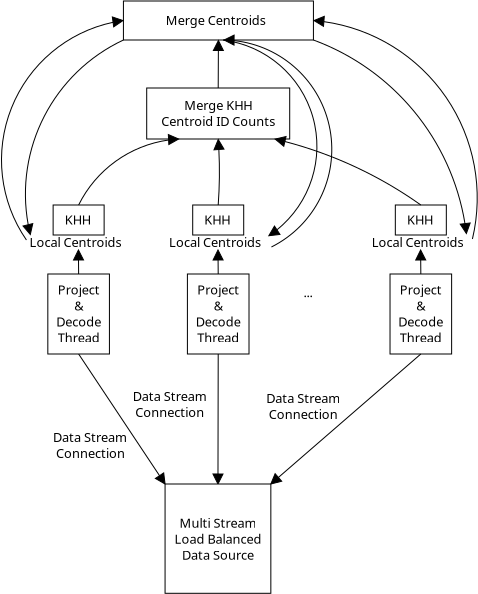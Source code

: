 <?xml version="1.0" encoding="UTF-8"?>
<dia:diagram xmlns:dia="http://www.lysator.liu.se/~alla/dia/">
  <dia:layer name="Background" visible="true" active="true">
    <dia:object type="Standard - Text" version="1" id="O0">
      <dia:attribute name="obj_pos">
        <dia:point val="16.45,25.55"/>
      </dia:attribute>
      <dia:attribute name="obj_bb">
        <dia:rectangle val="14.428,24.955;18.473,26.503"/>
      </dia:attribute>
      <dia:attribute name="text">
        <dia:composite type="text">
          <dia:attribute name="string">
            <dia:string>#Data Stream
Connection#</dia:string>
          </dia:attribute>
          <dia:attribute name="font">
            <dia:font family="sans" style="0" name="Helvetica"/>
          </dia:attribute>
          <dia:attribute name="height">
            <dia:real val="0.8"/>
          </dia:attribute>
          <dia:attribute name="pos">
            <dia:point val="16.45,25.55"/>
          </dia:attribute>
          <dia:attribute name="color">
            <dia:color val="#000000"/>
          </dia:attribute>
          <dia:attribute name="alignment">
            <dia:enum val="1"/>
          </dia:attribute>
        </dia:composite>
      </dia:attribute>
      <dia:attribute name="valign">
        <dia:enum val="3"/>
      </dia:attribute>
    </dia:object>
    <dia:object type="Standard - Line" version="0" id="O1">
      <dia:attribute name="obj_pos">
        <dia:point val="15.86,21.15"/>
      </dia:attribute>
      <dia:attribute name="obj_bb">
        <dia:rectangle val="15.86,21.15;20.182,27.65"/>
      </dia:attribute>
      <dia:attribute name="conn_endpoints">
        <dia:point val="15.86,21.15"/>
        <dia:point val="20.182,27.65"/>
      </dia:attribute>
      <dia:attribute name="numcp">
        <dia:int val="1"/>
      </dia:attribute>
      <dia:attribute name="line_width">
        <dia:real val="0"/>
      </dia:attribute>
      <dia:attribute name="end_arrow">
        <dia:enum val="3"/>
      </dia:attribute>
      <dia:attribute name="end_arrow_length">
        <dia:real val="0.5"/>
      </dia:attribute>
      <dia:attribute name="end_arrow_width">
        <dia:real val="0.5"/>
      </dia:attribute>
      <dia:connections>
        <dia:connection handle="0" to="O2" connection="6"/>
        <dia:connection handle="1" to="O27" connection="0"/>
      </dia:connections>
    </dia:object>
    <dia:group>
      <dia:group>
        <dia:group>
          <dia:object type="Standard - Box" version="0" id="O2">
            <dia:attribute name="obj_pos">
              <dia:point val="14.32,17.15"/>
            </dia:attribute>
            <dia:attribute name="obj_bb">
              <dia:rectangle val="14.32,17.15;17.4,21.15"/>
            </dia:attribute>
            <dia:attribute name="elem_corner">
              <dia:point val="14.32,17.15"/>
            </dia:attribute>
            <dia:attribute name="elem_width">
              <dia:real val="3.08"/>
            </dia:attribute>
            <dia:attribute name="elem_height">
              <dia:real val="4"/>
            </dia:attribute>
            <dia:attribute name="border_width">
              <dia:real val="0"/>
            </dia:attribute>
            <dia:attribute name="show_background">
              <dia:boolean val="true"/>
            </dia:attribute>
          </dia:object>
          <dia:object type="Standard - Text" version="1" id="O3">
            <dia:attribute name="obj_pos">
              <dia:point val="15.86,18.171"/>
            </dia:attribute>
            <dia:attribute name="obj_bb">
              <dia:rectangle val="14.643,17.576;17.078,20.724"/>
            </dia:attribute>
            <dia:attribute name="text">
              <dia:composite type="text">
                <dia:attribute name="string">
                  <dia:string>#Project
&amp;
Decode
Thread#</dia:string>
                </dia:attribute>
                <dia:attribute name="font">
                  <dia:font family="sans" style="0" name="Helvetica"/>
                </dia:attribute>
                <dia:attribute name="height">
                  <dia:real val="0.8"/>
                </dia:attribute>
                <dia:attribute name="pos">
                  <dia:point val="15.86,18.171"/>
                </dia:attribute>
                <dia:attribute name="color">
                  <dia:color val="#000000"/>
                </dia:attribute>
                <dia:attribute name="alignment">
                  <dia:enum val="1"/>
                </dia:attribute>
              </dia:composite>
            </dia:attribute>
            <dia:attribute name="valign">
              <dia:enum val="3"/>
            </dia:attribute>
          </dia:object>
        </dia:group>
        <dia:group>
          <dia:object type="Standard - Box" version="0" id="O4">
            <dia:attribute name="obj_pos">
              <dia:point val="14.585,13.7"/>
            </dia:attribute>
            <dia:attribute name="obj_bb">
              <dia:rectangle val="14.585,13.7;17.135,15.2"/>
            </dia:attribute>
            <dia:attribute name="elem_corner">
              <dia:point val="14.585,13.7"/>
            </dia:attribute>
            <dia:attribute name="elem_width">
              <dia:real val="2.55"/>
            </dia:attribute>
            <dia:attribute name="elem_height">
              <dia:real val="1.5"/>
            </dia:attribute>
            <dia:attribute name="border_width">
              <dia:real val="0"/>
            </dia:attribute>
            <dia:attribute name="show_background">
              <dia:boolean val="true"/>
            </dia:attribute>
          </dia:object>
          <dia:object type="Standard - Text" version="1" id="O5">
            <dia:attribute name="obj_pos">
              <dia:point val="15.168,14.671"/>
            </dia:attribute>
            <dia:attribute name="obj_bb">
              <dia:rectangle val="15.168,14.076;16.552,14.824"/>
            </dia:attribute>
            <dia:attribute name="text">
              <dia:composite type="text">
                <dia:attribute name="string">
                  <dia:string>#KHH#</dia:string>
                </dia:attribute>
                <dia:attribute name="font">
                  <dia:font family="sans" style="0" name="Helvetica"/>
                </dia:attribute>
                <dia:attribute name="height">
                  <dia:real val="0.8"/>
                </dia:attribute>
                <dia:attribute name="pos">
                  <dia:point val="15.168,14.671"/>
                </dia:attribute>
                <dia:attribute name="color">
                  <dia:color val="#000000"/>
                </dia:attribute>
                <dia:attribute name="alignment">
                  <dia:enum val="0"/>
                </dia:attribute>
              </dia:composite>
            </dia:attribute>
            <dia:attribute name="valign">
              <dia:enum val="3"/>
            </dia:attribute>
          </dia:object>
        </dia:group>
      </dia:group>
      <dia:object type="Standard - Line" version="0" id="O6">
        <dia:attribute name="obj_pos">
          <dia:point val="15.86,17.15"/>
        </dia:attribute>
        <dia:attribute name="obj_bb">
          <dia:rectangle val="15.604,15.95;16.104,17.15"/>
        </dia:attribute>
        <dia:attribute name="conn_endpoints">
          <dia:point val="15.86,17.15"/>
          <dia:point val="15.85,15.95"/>
        </dia:attribute>
        <dia:attribute name="numcp">
          <dia:int val="1"/>
        </dia:attribute>
        <dia:attribute name="line_width">
          <dia:real val="0"/>
        </dia:attribute>
        <dia:attribute name="end_arrow">
          <dia:enum val="3"/>
        </dia:attribute>
        <dia:attribute name="end_arrow_length">
          <dia:real val="0.5"/>
        </dia:attribute>
        <dia:attribute name="end_arrow_width">
          <dia:real val="0.5"/>
        </dia:attribute>
      </dia:object>
      <dia:object type="Standard - Text" version="1" id="O7">
        <dia:attribute name="obj_pos">
          <dia:point val="13.4,15.8"/>
        </dia:attribute>
        <dia:attribute name="obj_bb">
          <dia:rectangle val="13.4,15.205;18.32,15.953"/>
        </dia:attribute>
        <dia:attribute name="text">
          <dia:composite type="text">
            <dia:attribute name="string">
              <dia:string>#Local Centroids#</dia:string>
            </dia:attribute>
            <dia:attribute name="font">
              <dia:font family="sans" style="0" name="Helvetica"/>
            </dia:attribute>
            <dia:attribute name="height">
              <dia:real val="0.8"/>
            </dia:attribute>
            <dia:attribute name="pos">
              <dia:point val="13.4,15.8"/>
            </dia:attribute>
            <dia:attribute name="color">
              <dia:color val="#000000"/>
            </dia:attribute>
            <dia:attribute name="alignment">
              <dia:enum val="0"/>
            </dia:attribute>
          </dia:composite>
        </dia:attribute>
        <dia:attribute name="valign">
          <dia:enum val="3"/>
        </dia:attribute>
      </dia:object>
    </dia:group>
    <dia:group>
      <dia:group>
        <dia:group>
          <dia:object type="Standard - Box" version="0" id="O8">
            <dia:attribute name="obj_pos">
              <dia:point val="21.299,17.15"/>
            </dia:attribute>
            <dia:attribute name="obj_bb">
              <dia:rectangle val="21.299,17.15;24.379,21.15"/>
            </dia:attribute>
            <dia:attribute name="elem_corner">
              <dia:point val="21.299,17.15"/>
            </dia:attribute>
            <dia:attribute name="elem_width">
              <dia:real val="3.08"/>
            </dia:attribute>
            <dia:attribute name="elem_height">
              <dia:real val="4"/>
            </dia:attribute>
            <dia:attribute name="border_width">
              <dia:real val="0"/>
            </dia:attribute>
            <dia:attribute name="show_background">
              <dia:boolean val="true"/>
            </dia:attribute>
          </dia:object>
          <dia:object type="Standard - Text" version="1" id="O9">
            <dia:attribute name="obj_pos">
              <dia:point val="22.839,18.171"/>
            </dia:attribute>
            <dia:attribute name="obj_bb">
              <dia:rectangle val="21.622,17.576;24.057,20.724"/>
            </dia:attribute>
            <dia:attribute name="text">
              <dia:composite type="text">
                <dia:attribute name="string">
                  <dia:string>#Project
&amp;
Decode
Thread#</dia:string>
                </dia:attribute>
                <dia:attribute name="font">
                  <dia:font family="sans" style="0" name="Helvetica"/>
                </dia:attribute>
                <dia:attribute name="height">
                  <dia:real val="0.8"/>
                </dia:attribute>
                <dia:attribute name="pos">
                  <dia:point val="22.839,18.171"/>
                </dia:attribute>
                <dia:attribute name="color">
                  <dia:color val="#000000"/>
                </dia:attribute>
                <dia:attribute name="alignment">
                  <dia:enum val="1"/>
                </dia:attribute>
              </dia:composite>
            </dia:attribute>
            <dia:attribute name="valign">
              <dia:enum val="3"/>
            </dia:attribute>
          </dia:object>
        </dia:group>
        <dia:group>
          <dia:object type="Standard - Box" version="0" id="O10">
            <dia:attribute name="obj_pos">
              <dia:point val="21.564,13.7"/>
            </dia:attribute>
            <dia:attribute name="obj_bb">
              <dia:rectangle val="21.564,13.7;24.114,15.2"/>
            </dia:attribute>
            <dia:attribute name="elem_corner">
              <dia:point val="21.564,13.7"/>
            </dia:attribute>
            <dia:attribute name="elem_width">
              <dia:real val="2.55"/>
            </dia:attribute>
            <dia:attribute name="elem_height">
              <dia:real val="1.5"/>
            </dia:attribute>
            <dia:attribute name="border_width">
              <dia:real val="0"/>
            </dia:attribute>
            <dia:attribute name="show_background">
              <dia:boolean val="true"/>
            </dia:attribute>
          </dia:object>
          <dia:object type="Standard - Text" version="1" id="O11">
            <dia:attribute name="obj_pos">
              <dia:point val="22.147,14.671"/>
            </dia:attribute>
            <dia:attribute name="obj_bb">
              <dia:rectangle val="22.147,14.076;23.532,14.824"/>
            </dia:attribute>
            <dia:attribute name="text">
              <dia:composite type="text">
                <dia:attribute name="string">
                  <dia:string>#KHH#</dia:string>
                </dia:attribute>
                <dia:attribute name="font">
                  <dia:font family="sans" style="0" name="Helvetica"/>
                </dia:attribute>
                <dia:attribute name="height">
                  <dia:real val="0.8"/>
                </dia:attribute>
                <dia:attribute name="pos">
                  <dia:point val="22.147,14.671"/>
                </dia:attribute>
                <dia:attribute name="color">
                  <dia:color val="#000000"/>
                </dia:attribute>
                <dia:attribute name="alignment">
                  <dia:enum val="0"/>
                </dia:attribute>
              </dia:composite>
            </dia:attribute>
            <dia:attribute name="valign">
              <dia:enum val="3"/>
            </dia:attribute>
          </dia:object>
        </dia:group>
      </dia:group>
      <dia:object type="Standard - Line" version="0" id="O12">
        <dia:attribute name="obj_pos">
          <dia:point val="22.839,17.15"/>
        </dia:attribute>
        <dia:attribute name="obj_bb">
          <dia:rectangle val="22.584,15.95;23.084,17.15"/>
        </dia:attribute>
        <dia:attribute name="conn_endpoints">
          <dia:point val="22.839,17.15"/>
          <dia:point val="22.829,15.95"/>
        </dia:attribute>
        <dia:attribute name="numcp">
          <dia:int val="1"/>
        </dia:attribute>
        <dia:attribute name="line_width">
          <dia:real val="0"/>
        </dia:attribute>
        <dia:attribute name="end_arrow">
          <dia:enum val="3"/>
        </dia:attribute>
        <dia:attribute name="end_arrow_length">
          <dia:real val="0.5"/>
        </dia:attribute>
        <dia:attribute name="end_arrow_width">
          <dia:real val="0.5"/>
        </dia:attribute>
      </dia:object>
      <dia:object type="Standard - Text" version="1" id="O13">
        <dia:attribute name="obj_pos">
          <dia:point val="20.379,15.8"/>
        </dia:attribute>
        <dia:attribute name="obj_bb">
          <dia:rectangle val="20.379,15.205;25.299,15.953"/>
        </dia:attribute>
        <dia:attribute name="text">
          <dia:composite type="text">
            <dia:attribute name="string">
              <dia:string>#Local Centroids#</dia:string>
            </dia:attribute>
            <dia:attribute name="font">
              <dia:font family="sans" style="0" name="Helvetica"/>
            </dia:attribute>
            <dia:attribute name="height">
              <dia:real val="0.8"/>
            </dia:attribute>
            <dia:attribute name="pos">
              <dia:point val="20.379,15.8"/>
            </dia:attribute>
            <dia:attribute name="color">
              <dia:color val="#000000"/>
            </dia:attribute>
            <dia:attribute name="alignment">
              <dia:enum val="0"/>
            </dia:attribute>
          </dia:composite>
        </dia:attribute>
        <dia:attribute name="valign">
          <dia:enum val="3"/>
        </dia:attribute>
      </dia:object>
    </dia:group>
    <dia:group>
      <dia:group>
        <dia:group>
          <dia:object type="Standard - Box" version="0" id="O14">
            <dia:attribute name="obj_pos">
              <dia:point val="31.43,17.15"/>
            </dia:attribute>
            <dia:attribute name="obj_bb">
              <dia:rectangle val="31.43,17.15;34.51,21.15"/>
            </dia:attribute>
            <dia:attribute name="elem_corner">
              <dia:point val="31.43,17.15"/>
            </dia:attribute>
            <dia:attribute name="elem_width">
              <dia:real val="3.08"/>
            </dia:attribute>
            <dia:attribute name="elem_height">
              <dia:real val="4"/>
            </dia:attribute>
            <dia:attribute name="border_width">
              <dia:real val="0"/>
            </dia:attribute>
            <dia:attribute name="show_background">
              <dia:boolean val="true"/>
            </dia:attribute>
          </dia:object>
          <dia:object type="Standard - Text" version="1" id="O15">
            <dia:attribute name="obj_pos">
              <dia:point val="32.97,18.171"/>
            </dia:attribute>
            <dia:attribute name="obj_bb">
              <dia:rectangle val="31.753,17.576;34.188,20.724"/>
            </dia:attribute>
            <dia:attribute name="text">
              <dia:composite type="text">
                <dia:attribute name="string">
                  <dia:string>#Project
&amp;
Decode
Thread#</dia:string>
                </dia:attribute>
                <dia:attribute name="font">
                  <dia:font family="sans" style="0" name="Helvetica"/>
                </dia:attribute>
                <dia:attribute name="height">
                  <dia:real val="0.8"/>
                </dia:attribute>
                <dia:attribute name="pos">
                  <dia:point val="32.97,18.171"/>
                </dia:attribute>
                <dia:attribute name="color">
                  <dia:color val="#000000"/>
                </dia:attribute>
                <dia:attribute name="alignment">
                  <dia:enum val="1"/>
                </dia:attribute>
              </dia:composite>
            </dia:attribute>
            <dia:attribute name="valign">
              <dia:enum val="3"/>
            </dia:attribute>
          </dia:object>
        </dia:group>
        <dia:group>
          <dia:object type="Standard - Box" version="0" id="O16">
            <dia:attribute name="obj_pos">
              <dia:point val="31.695,13.7"/>
            </dia:attribute>
            <dia:attribute name="obj_bb">
              <dia:rectangle val="31.695,13.7;34.245,15.2"/>
            </dia:attribute>
            <dia:attribute name="elem_corner">
              <dia:point val="31.695,13.7"/>
            </dia:attribute>
            <dia:attribute name="elem_width">
              <dia:real val="2.55"/>
            </dia:attribute>
            <dia:attribute name="elem_height">
              <dia:real val="1.5"/>
            </dia:attribute>
            <dia:attribute name="border_width">
              <dia:real val="0"/>
            </dia:attribute>
            <dia:attribute name="show_background">
              <dia:boolean val="true"/>
            </dia:attribute>
          </dia:object>
          <dia:object type="Standard - Text" version="1" id="O17">
            <dia:attribute name="obj_pos">
              <dia:point val="32.278,14.671"/>
            </dia:attribute>
            <dia:attribute name="obj_bb">
              <dia:rectangle val="32.278,14.076;33.663,14.824"/>
            </dia:attribute>
            <dia:attribute name="text">
              <dia:composite type="text">
                <dia:attribute name="string">
                  <dia:string>#KHH#</dia:string>
                </dia:attribute>
                <dia:attribute name="font">
                  <dia:font family="sans" style="0" name="Helvetica"/>
                </dia:attribute>
                <dia:attribute name="height">
                  <dia:real val="0.8"/>
                </dia:attribute>
                <dia:attribute name="pos">
                  <dia:point val="32.278,14.671"/>
                </dia:attribute>
                <dia:attribute name="color">
                  <dia:color val="#000000"/>
                </dia:attribute>
                <dia:attribute name="alignment">
                  <dia:enum val="0"/>
                </dia:attribute>
              </dia:composite>
            </dia:attribute>
            <dia:attribute name="valign">
              <dia:enum val="3"/>
            </dia:attribute>
          </dia:object>
        </dia:group>
      </dia:group>
      <dia:object type="Standard - Line" version="0" id="O18">
        <dia:attribute name="obj_pos">
          <dia:point val="32.97,17.15"/>
        </dia:attribute>
        <dia:attribute name="obj_bb">
          <dia:rectangle val="32.714,15.95;33.214,17.15"/>
        </dia:attribute>
        <dia:attribute name="conn_endpoints">
          <dia:point val="32.97,17.15"/>
          <dia:point val="32.96,15.95"/>
        </dia:attribute>
        <dia:attribute name="numcp">
          <dia:int val="1"/>
        </dia:attribute>
        <dia:attribute name="line_width">
          <dia:real val="0"/>
        </dia:attribute>
        <dia:attribute name="end_arrow">
          <dia:enum val="3"/>
        </dia:attribute>
        <dia:attribute name="end_arrow_length">
          <dia:real val="0.5"/>
        </dia:attribute>
        <dia:attribute name="end_arrow_width">
          <dia:real val="0.5"/>
        </dia:attribute>
      </dia:object>
      <dia:object type="Standard - Text" version="1" id="O19">
        <dia:attribute name="obj_pos">
          <dia:point val="30.51,15.8"/>
        </dia:attribute>
        <dia:attribute name="obj_bb">
          <dia:rectangle val="30.51,15.205;35.43,15.953"/>
        </dia:attribute>
        <dia:attribute name="text">
          <dia:composite type="text">
            <dia:attribute name="string">
              <dia:string>#Local Centroids#</dia:string>
            </dia:attribute>
            <dia:attribute name="font">
              <dia:font family="sans" style="0" name="Helvetica"/>
            </dia:attribute>
            <dia:attribute name="height">
              <dia:real val="0.8"/>
            </dia:attribute>
            <dia:attribute name="pos">
              <dia:point val="30.51,15.8"/>
            </dia:attribute>
            <dia:attribute name="color">
              <dia:color val="#000000"/>
            </dia:attribute>
            <dia:attribute name="alignment">
              <dia:enum val="0"/>
            </dia:attribute>
          </dia:composite>
        </dia:attribute>
        <dia:attribute name="valign">
          <dia:enum val="3"/>
        </dia:attribute>
      </dia:object>
    </dia:group>
    <dia:object type="Standard - Line" version="0" id="O20">
      <dia:attribute name="obj_pos">
        <dia:point val="22.839,21.15"/>
      </dia:attribute>
      <dia:attribute name="obj_bb">
        <dia:rectangle val="22.578,21.15;23.078,27.65"/>
      </dia:attribute>
      <dia:attribute name="conn_endpoints">
        <dia:point val="22.839,21.15"/>
        <dia:point val="22.827,27.65"/>
      </dia:attribute>
      <dia:attribute name="numcp">
        <dia:int val="1"/>
      </dia:attribute>
      <dia:attribute name="line_width">
        <dia:real val="0"/>
      </dia:attribute>
      <dia:attribute name="end_arrow">
        <dia:enum val="3"/>
      </dia:attribute>
      <dia:attribute name="end_arrow_length">
        <dia:real val="0.5"/>
      </dia:attribute>
      <dia:attribute name="end_arrow_width">
        <dia:real val="0.5"/>
      </dia:attribute>
      <dia:connections>
        <dia:connection handle="0" to="O8" connection="6"/>
        <dia:connection handle="1" to="O27" connection="7"/>
      </dia:connections>
    </dia:object>
    <dia:object type="Standard - Line" version="0" id="O21">
      <dia:attribute name="obj_pos">
        <dia:point val="32.97,21.15"/>
      </dia:attribute>
      <dia:attribute name="obj_bb">
        <dia:rectangle val="25.471,21.15;32.97,27.65"/>
      </dia:attribute>
      <dia:attribute name="conn_endpoints">
        <dia:point val="32.97,21.15"/>
        <dia:point val="25.471,27.65"/>
      </dia:attribute>
      <dia:attribute name="numcp">
        <dia:int val="1"/>
      </dia:attribute>
      <dia:attribute name="line_width">
        <dia:real val="0"/>
      </dia:attribute>
      <dia:attribute name="end_arrow">
        <dia:enum val="3"/>
      </dia:attribute>
      <dia:attribute name="end_arrow_length">
        <dia:real val="0.5"/>
      </dia:attribute>
      <dia:attribute name="end_arrow_width">
        <dia:real val="0.5"/>
      </dia:attribute>
      <dia:connections>
        <dia:connection handle="0" to="O14" connection="6"/>
        <dia:connection handle="1" to="O27" connection="4"/>
      </dia:connections>
    </dia:object>
    <dia:object type="Standard - Text" version="1" id="O22">
      <dia:attribute name="obj_pos">
        <dia:point val="27.1,18.314"/>
      </dia:attribute>
      <dia:attribute name="obj_bb">
        <dia:rectangle val="27.1,17.719;27.707,18.466"/>
      </dia:attribute>
      <dia:attribute name="text">
        <dia:composite type="text">
          <dia:attribute name="string">
            <dia:string>#...#</dia:string>
          </dia:attribute>
          <dia:attribute name="font">
            <dia:font family="sans" style="0" name="Helvetica"/>
          </dia:attribute>
          <dia:attribute name="height">
            <dia:real val="0.8"/>
          </dia:attribute>
          <dia:attribute name="pos">
            <dia:point val="27.1,18.314"/>
          </dia:attribute>
          <dia:attribute name="color">
            <dia:color val="#000000"/>
          </dia:attribute>
          <dia:attribute name="alignment">
            <dia:enum val="0"/>
          </dia:attribute>
        </dia:composite>
      </dia:attribute>
      <dia:attribute name="valign">
        <dia:enum val="3"/>
      </dia:attribute>
    </dia:object>
    <dia:group>
      <dia:object type="Standard - Box" version="0" id="O23">
        <dia:attribute name="obj_pos">
          <dia:point val="19.264,7.85"/>
        </dia:attribute>
        <dia:attribute name="obj_bb">
          <dia:rectangle val="19.264,7.85;26.414,10.4"/>
        </dia:attribute>
        <dia:attribute name="elem_corner">
          <dia:point val="19.264,7.85"/>
        </dia:attribute>
        <dia:attribute name="elem_width">
          <dia:real val="7.15"/>
        </dia:attribute>
        <dia:attribute name="elem_height">
          <dia:real val="2.55"/>
        </dia:attribute>
        <dia:attribute name="border_width">
          <dia:real val="0"/>
        </dia:attribute>
        <dia:attribute name="show_background">
          <dia:boolean val="true"/>
        </dia:attribute>
      </dia:object>
      <dia:object type="Standard - Text" version="1" id="O24">
        <dia:attribute name="obj_pos">
          <dia:point val="22.839,8.946"/>
        </dia:attribute>
        <dia:attribute name="obj_bb">
          <dia:rectangle val="19.818,8.351;25.861,9.899"/>
        </dia:attribute>
        <dia:attribute name="text">
          <dia:composite type="text">
            <dia:attribute name="string">
              <dia:string>#Merge KHH
Centroid ID Counts#</dia:string>
            </dia:attribute>
            <dia:attribute name="font">
              <dia:font family="sans" style="0" name="Helvetica"/>
            </dia:attribute>
            <dia:attribute name="height">
              <dia:real val="0.8"/>
            </dia:attribute>
            <dia:attribute name="pos">
              <dia:point val="22.839,8.946"/>
            </dia:attribute>
            <dia:attribute name="color">
              <dia:color val="#000000"/>
            </dia:attribute>
            <dia:attribute name="alignment">
              <dia:enum val="1"/>
            </dia:attribute>
          </dia:composite>
        </dia:attribute>
        <dia:attribute name="valign">
          <dia:enum val="3"/>
        </dia:attribute>
      </dia:object>
    </dia:group>
    <dia:group>
      <dia:object type="Standard - Box" version="0" id="O25">
        <dia:attribute name="obj_pos">
          <dia:point val="18.1,3.5"/>
        </dia:attribute>
        <dia:attribute name="obj_bb">
          <dia:rectangle val="18.1,3.5;27.6,5.45"/>
        </dia:attribute>
        <dia:attribute name="elem_corner">
          <dia:point val="18.1,3.5"/>
        </dia:attribute>
        <dia:attribute name="elem_width">
          <dia:real val="9.5"/>
        </dia:attribute>
        <dia:attribute name="elem_height">
          <dia:real val="1.95"/>
        </dia:attribute>
        <dia:attribute name="border_width">
          <dia:real val="0"/>
        </dia:attribute>
        <dia:attribute name="show_background">
          <dia:boolean val="true"/>
        </dia:attribute>
      </dia:object>
      <dia:object type="Standard - Text" version="1" id="O26">
        <dia:attribute name="obj_pos">
          <dia:point val="20.22,4.696"/>
        </dia:attribute>
        <dia:attribute name="obj_bb">
          <dia:rectangle val="20.22,4.101;25.48,4.849"/>
        </dia:attribute>
        <dia:attribute name="text">
          <dia:composite type="text">
            <dia:attribute name="string">
              <dia:string>#Merge Centroids#</dia:string>
            </dia:attribute>
            <dia:attribute name="font">
              <dia:font family="sans" style="0" name="Helvetica"/>
            </dia:attribute>
            <dia:attribute name="height">
              <dia:real val="0.8"/>
            </dia:attribute>
            <dia:attribute name="pos">
              <dia:point val="20.22,4.696"/>
            </dia:attribute>
            <dia:attribute name="color">
              <dia:color val="#000000"/>
            </dia:attribute>
            <dia:attribute name="alignment">
              <dia:enum val="0"/>
            </dia:attribute>
          </dia:composite>
        </dia:attribute>
        <dia:attribute name="valign">
          <dia:enum val="3"/>
        </dia:attribute>
      </dia:object>
    </dia:group>
    <dia:group>
      <dia:object type="Geometric - Perfect Square" version="1" id="O27">
        <dia:attribute name="obj_pos">
          <dia:point val="20.182,27.65"/>
        </dia:attribute>
        <dia:attribute name="obj_bb">
          <dia:rectangle val="20.182,27.65;25.471,33.115"/>
        </dia:attribute>
        <dia:attribute name="meta">
          <dia:composite type="dict"/>
        </dia:attribute>
        <dia:attribute name="elem_corner">
          <dia:point val="20.182,27.65"/>
        </dia:attribute>
        <dia:attribute name="elem_width">
          <dia:real val="5.289"/>
        </dia:attribute>
        <dia:attribute name="elem_height">
          <dia:real val="5.465"/>
        </dia:attribute>
        <dia:attribute name="line_width">
          <dia:real val="0"/>
        </dia:attribute>
        <dia:attribute name="line_colour">
          <dia:color val="#000000"/>
        </dia:attribute>
        <dia:attribute name="fill_colour">
          <dia:color val="#ffffff"/>
        </dia:attribute>
        <dia:attribute name="show_background">
          <dia:boolean val="true"/>
        </dia:attribute>
        <dia:attribute name="line_style">
          <dia:enum val="0"/>
          <dia:real val="1"/>
        </dia:attribute>
        <dia:attribute name="flip_horizontal">
          <dia:boolean val="false"/>
        </dia:attribute>
        <dia:attribute name="flip_vertical">
          <dia:boolean val="false"/>
        </dia:attribute>
        <dia:attribute name="subscale">
          <dia:real val="1"/>
        </dia:attribute>
      </dia:object>
      <dia:object type="Standard - Text" version="1" id="O28">
        <dia:attribute name="obj_pos">
          <dia:point val="22.827,29.832"/>
        </dia:attribute>
        <dia:attribute name="obj_bb">
          <dia:rectangle val="20.474,29.238;25.179,31.585"/>
        </dia:attribute>
        <dia:attribute name="text">
          <dia:composite type="text">
            <dia:attribute name="string">
              <dia:string>#Multi Stream
Load Balanced
Data Source#</dia:string>
            </dia:attribute>
            <dia:attribute name="font">
              <dia:font family="sans" style="0" name="Helvetica"/>
            </dia:attribute>
            <dia:attribute name="height">
              <dia:real val="0.8"/>
            </dia:attribute>
            <dia:attribute name="pos">
              <dia:point val="22.827,29.832"/>
            </dia:attribute>
            <dia:attribute name="color">
              <dia:color val="#000000"/>
            </dia:attribute>
            <dia:attribute name="alignment">
              <dia:enum val="1"/>
            </dia:attribute>
          </dia:composite>
        </dia:attribute>
        <dia:attribute name="valign">
          <dia:enum val="3"/>
        </dia:attribute>
      </dia:object>
    </dia:group>
    <dia:object type="Standard - Text" version="1" id="O29">
      <dia:attribute name="obj_pos">
        <dia:point val="27.093,23.595"/>
      </dia:attribute>
      <dia:attribute name="obj_bb">
        <dia:rectangle val="25.07,23;29.115,24.547"/>
      </dia:attribute>
      <dia:attribute name="text">
        <dia:composite type="text">
          <dia:attribute name="string">
            <dia:string>#Data Stream
Connection#</dia:string>
          </dia:attribute>
          <dia:attribute name="font">
            <dia:font family="sans" style="0" name="Helvetica"/>
          </dia:attribute>
          <dia:attribute name="height">
            <dia:real val="0.8"/>
          </dia:attribute>
          <dia:attribute name="pos">
            <dia:point val="27.093,23.595"/>
          </dia:attribute>
          <dia:attribute name="color">
            <dia:color val="#000000"/>
          </dia:attribute>
          <dia:attribute name="alignment">
            <dia:enum val="1"/>
          </dia:attribute>
        </dia:composite>
      </dia:attribute>
      <dia:attribute name="valign">
        <dia:enum val="3"/>
      </dia:attribute>
    </dia:object>
    <dia:object type="Standard - Text" version="1" id="O30">
      <dia:attribute name="obj_pos">
        <dia:point val="20.413,23.495"/>
      </dia:attribute>
      <dia:attribute name="obj_bb">
        <dia:rectangle val="18.39,22.9;22.435,24.448"/>
      </dia:attribute>
      <dia:attribute name="text">
        <dia:composite type="text">
          <dia:attribute name="string">
            <dia:string>#Data Stream
Connection#</dia:string>
          </dia:attribute>
          <dia:attribute name="font">
            <dia:font family="sans" style="0" name="Helvetica"/>
          </dia:attribute>
          <dia:attribute name="height">
            <dia:real val="0.8"/>
          </dia:attribute>
          <dia:attribute name="pos">
            <dia:point val="20.413,23.495"/>
          </dia:attribute>
          <dia:attribute name="color">
            <dia:color val="#000000"/>
          </dia:attribute>
          <dia:attribute name="alignment">
            <dia:enum val="1"/>
          </dia:attribute>
        </dia:composite>
      </dia:attribute>
      <dia:attribute name="valign">
        <dia:enum val="3"/>
      </dia:attribute>
    </dia:object>
    <dia:object type="Standard - Arc" version="0" id="O31">
      <dia:attribute name="obj_pos">
        <dia:point val="15.86,13.7"/>
      </dia:attribute>
      <dia:attribute name="obj_bb">
        <dia:rectangle val="15.825,8.945;22.874,13.735"/>
      </dia:attribute>
      <dia:attribute name="conn_endpoints">
        <dia:point val="15.86,13.7"/>
        <dia:point val="22.839,9.125"/>
      </dia:attribute>
      <dia:attribute name="curve_distance">
        <dia:real val="-0.819"/>
      </dia:attribute>
      <dia:attribute name="line_width">
        <dia:real val="0.05"/>
      </dia:attribute>
      <dia:attribute name="end_arrow">
        <dia:enum val="3"/>
      </dia:attribute>
      <dia:attribute name="end_arrow_length">
        <dia:real val="0.5"/>
      </dia:attribute>
      <dia:attribute name="end_arrow_width">
        <dia:real val="0.5"/>
      </dia:attribute>
      <dia:connections>
        <dia:connection handle="0" to="O4" connection="1"/>
        <dia:connection handle="1" to="O23" connection="8"/>
      </dia:connections>
    </dia:object>
    <dia:object type="Standard - Arc" version="0" id="O32">
      <dia:attribute name="obj_pos">
        <dia:point val="22.839,13.7"/>
      </dia:attribute>
      <dia:attribute name="obj_bb">
        <dia:rectangle val="22.59,10.369;23.169,13.725"/>
      </dia:attribute>
      <dia:attribute name="conn_endpoints">
        <dia:point val="22.839,13.7"/>
        <dia:point val="22.839,10.4"/>
      </dia:attribute>
      <dia:attribute name="curve_distance">
        <dia:real val="0.061"/>
      </dia:attribute>
      <dia:attribute name="line_width">
        <dia:real val="0.05"/>
      </dia:attribute>
      <dia:attribute name="end_arrow">
        <dia:enum val="3"/>
      </dia:attribute>
      <dia:attribute name="end_arrow_length">
        <dia:real val="0.5"/>
      </dia:attribute>
      <dia:attribute name="end_arrow_width">
        <dia:real val="0.5"/>
      </dia:attribute>
      <dia:connections>
        <dia:connection handle="0" to="O10" connection="1"/>
        <dia:connection handle="1" to="O23" connection="6"/>
      </dia:connections>
    </dia:object>
    <dia:object type="Standard - Arc" version="0" id="O33">
      <dia:attribute name="obj_pos">
        <dia:point val="32.97,13.7"/>
      </dia:attribute>
      <dia:attribute name="obj_bb">
        <dia:rectangle val="22.806,9.0;33.003,13.733"/>
      </dia:attribute>
      <dia:attribute name="conn_endpoints">
        <dia:point val="32.97,13.7"/>
        <dia:point val="22.839,9.125"/>
      </dia:attribute>
      <dia:attribute name="curve_distance">
        <dia:real val="0.39"/>
      </dia:attribute>
      <dia:attribute name="line_width">
        <dia:real val="0.05"/>
      </dia:attribute>
      <dia:attribute name="end_arrow">
        <dia:enum val="3"/>
      </dia:attribute>
      <dia:attribute name="end_arrow_length">
        <dia:real val="0.5"/>
      </dia:attribute>
      <dia:attribute name="end_arrow_width">
        <dia:real val="0.5"/>
      </dia:attribute>
      <dia:connections>
        <dia:connection handle="0" to="O16" connection="1"/>
        <dia:connection handle="1" to="O23" connection="8"/>
      </dia:connections>
    </dia:object>
    <dia:object type="Standard - Line" version="0" id="O34">
      <dia:attribute name="obj_pos">
        <dia:point val="22.839,7.85"/>
      </dia:attribute>
      <dia:attribute name="obj_bb">
        <dia:rectangle val="22.557,5.394;23.138,7.875"/>
      </dia:attribute>
      <dia:attribute name="conn_endpoints">
        <dia:point val="22.839,7.85"/>
        <dia:point val="22.85,5.45"/>
      </dia:attribute>
      <dia:attribute name="numcp">
        <dia:int val="1"/>
      </dia:attribute>
      <dia:attribute name="line_width">
        <dia:real val="0.05"/>
      </dia:attribute>
      <dia:attribute name="end_arrow">
        <dia:enum val="3"/>
      </dia:attribute>
      <dia:attribute name="end_arrow_length">
        <dia:real val="0.5"/>
      </dia:attribute>
      <dia:attribute name="end_arrow_width">
        <dia:real val="0.5"/>
      </dia:attribute>
      <dia:connections>
        <dia:connection handle="0" to="O23" connection="1"/>
        <dia:connection handle="1" to="O25" connection="6"/>
      </dia:connections>
    </dia:object>
    <dia:object type="Standard - Arc" version="0" id="O35">
      <dia:attribute name="obj_pos">
        <dia:point val="18.1,5.45"/>
      </dia:attribute>
      <dia:attribute name="obj_bb">
        <dia:rectangle val="13.036,5.417;18.133,15.233"/>
      </dia:attribute>
      <dia:attribute name="conn_endpoints">
        <dia:point val="18.1,5.45"/>
        <dia:point val="13.45,15.2"/>
      </dia:attribute>
      <dia:attribute name="curve_distance">
        <dia:real val="1.934"/>
      </dia:attribute>
      <dia:attribute name="line_width">
        <dia:real val="0.05"/>
      </dia:attribute>
      <dia:attribute name="end_arrow">
        <dia:enum val="3"/>
      </dia:attribute>
      <dia:attribute name="end_arrow_length">
        <dia:real val="0.5"/>
      </dia:attribute>
      <dia:attribute name="end_arrow_width">
        <dia:real val="0.5"/>
      </dia:attribute>
      <dia:connections>
        <dia:connection handle="0" to="O25" connection="5"/>
      </dia:connections>
    </dia:object>
    <dia:object type="Standard - Arc" version="0" id="O36">
      <dia:attribute name="obj_pos">
        <dia:point val="13.25,15.45"/>
      </dia:attribute>
      <dia:attribute name="obj_bb">
        <dia:rectangle val="11.979,4.261;18.133,15.483"/>
      </dia:attribute>
      <dia:attribute name="conn_endpoints">
        <dia:point val="13.25,15.45"/>
        <dia:point val="18.1,4.475"/>
      </dia:attribute>
      <dia:attribute name="curve_distance">
        <dia:real val="-3.357"/>
      </dia:attribute>
      <dia:attribute name="line_width">
        <dia:real val="0.05"/>
      </dia:attribute>
      <dia:attribute name="end_arrow">
        <dia:enum val="3"/>
      </dia:attribute>
      <dia:attribute name="end_arrow_length">
        <dia:real val="0.5"/>
      </dia:attribute>
      <dia:attribute name="end_arrow_width">
        <dia:real val="0.5"/>
      </dia:attribute>
      <dia:connections>
        <dia:connection handle="1" to="O25" connection="3"/>
      </dia:connections>
    </dia:object>
    <dia:object type="Standard - Arc" version="0" id="O37">
      <dia:attribute name="obj_pos">
        <dia:point val="27.6,5.45"/>
      </dia:attribute>
      <dia:attribute name="obj_bb">
        <dia:rectangle val="27.565,5.415;35.474,15.185"/>
      </dia:attribute>
      <dia:attribute name="conn_endpoints">
        <dia:point val="27.6,5.45"/>
        <dia:point val="35.25,15.15"/>
      </dia:attribute>
      <dia:attribute name="curve_distance">
        <dia:real val="-1.744"/>
      </dia:attribute>
      <dia:attribute name="line_width">
        <dia:real val="0.05"/>
      </dia:attribute>
      <dia:attribute name="end_arrow">
        <dia:enum val="3"/>
      </dia:attribute>
      <dia:attribute name="end_arrow_length">
        <dia:real val="0.5"/>
      </dia:attribute>
      <dia:attribute name="end_arrow_width">
        <dia:real val="0.5"/>
      </dia:attribute>
      <dia:connections>
        <dia:connection handle="0" to="O25" connection="7"/>
      </dia:connections>
    </dia:object>
    <dia:object type="Standard - Arc" version="0" id="O38">
      <dia:attribute name="obj_pos">
        <dia:point val="35.55,15.4"/>
      </dia:attribute>
      <dia:attribute name="obj_bb">
        <dia:rectangle val="27.565,4.229;35.815,15.435"/>
      </dia:attribute>
      <dia:attribute name="conn_endpoints">
        <dia:point val="35.55,15.4"/>
        <dia:point val="27.6,4.475"/>
      </dia:attribute>
      <dia:attribute name="curve_distance">
        <dia:real val="3.106"/>
      </dia:attribute>
      <dia:attribute name="line_width">
        <dia:real val="0.05"/>
      </dia:attribute>
      <dia:attribute name="end_arrow">
        <dia:enum val="3"/>
      </dia:attribute>
      <dia:attribute name="end_arrow_length">
        <dia:real val="0.5"/>
      </dia:attribute>
      <dia:attribute name="end_arrow_width">
        <dia:real val="0.5"/>
      </dia:attribute>
      <dia:connections>
        <dia:connection handle="1" to="O25" connection="4"/>
      </dia:connections>
    </dia:object>
    <dia:object type="Standard - Arc" version="0" id="O39">
      <dia:attribute name="obj_pos">
        <dia:point val="22.85,4.475"/>
      </dia:attribute>
      <dia:attribute name="obj_bb">
        <dia:rectangle val="22.82,4.445;27.706,15.28"/>
      </dia:attribute>
      <dia:attribute name="conn_endpoints">
        <dia:point val="22.85,4.475"/>
        <dia:point val="25.35,15.25"/>
      </dia:attribute>
      <dia:attribute name="curve_distance">
        <dia:real val="-3.514"/>
      </dia:attribute>
      <dia:attribute name="line_width">
        <dia:real val="0.05"/>
      </dia:attribute>
      <dia:attribute name="end_arrow">
        <dia:enum val="3"/>
      </dia:attribute>
      <dia:attribute name="end_arrow_length">
        <dia:real val="0.5"/>
      </dia:attribute>
      <dia:attribute name="end_arrow_width">
        <dia:real val="0.5"/>
      </dia:attribute>
      <dia:connections>
        <dia:connection handle="0" to="O25" connection="8"/>
      </dia:connections>
    </dia:object>
    <dia:object type="Standard - Arc" version="0" id="O40">
      <dia:attribute name="obj_pos">
        <dia:point val="25.5,15.8"/>
      </dia:attribute>
      <dia:attribute name="obj_bb">
        <dia:rectangle val="22.819,4.236;28.447,15.83"/>
      </dia:attribute>
      <dia:attribute name="conn_endpoints">
        <dia:point val="25.5,15.8"/>
        <dia:point val="22.85,4.475"/>
      </dia:attribute>
      <dia:attribute name="curve_distance">
        <dia:real val="4.196"/>
      </dia:attribute>
      <dia:attribute name="line_width">
        <dia:real val="0.05"/>
      </dia:attribute>
      <dia:attribute name="end_arrow">
        <dia:enum val="3"/>
      </dia:attribute>
      <dia:attribute name="end_arrow_length">
        <dia:real val="0.5"/>
      </dia:attribute>
      <dia:attribute name="end_arrow_width">
        <dia:real val="0.5"/>
      </dia:attribute>
      <dia:connections>
        <dia:connection handle="1" to="O25" connection="8"/>
      </dia:connections>
    </dia:object>
  </dia:layer>
</dia:diagram>
